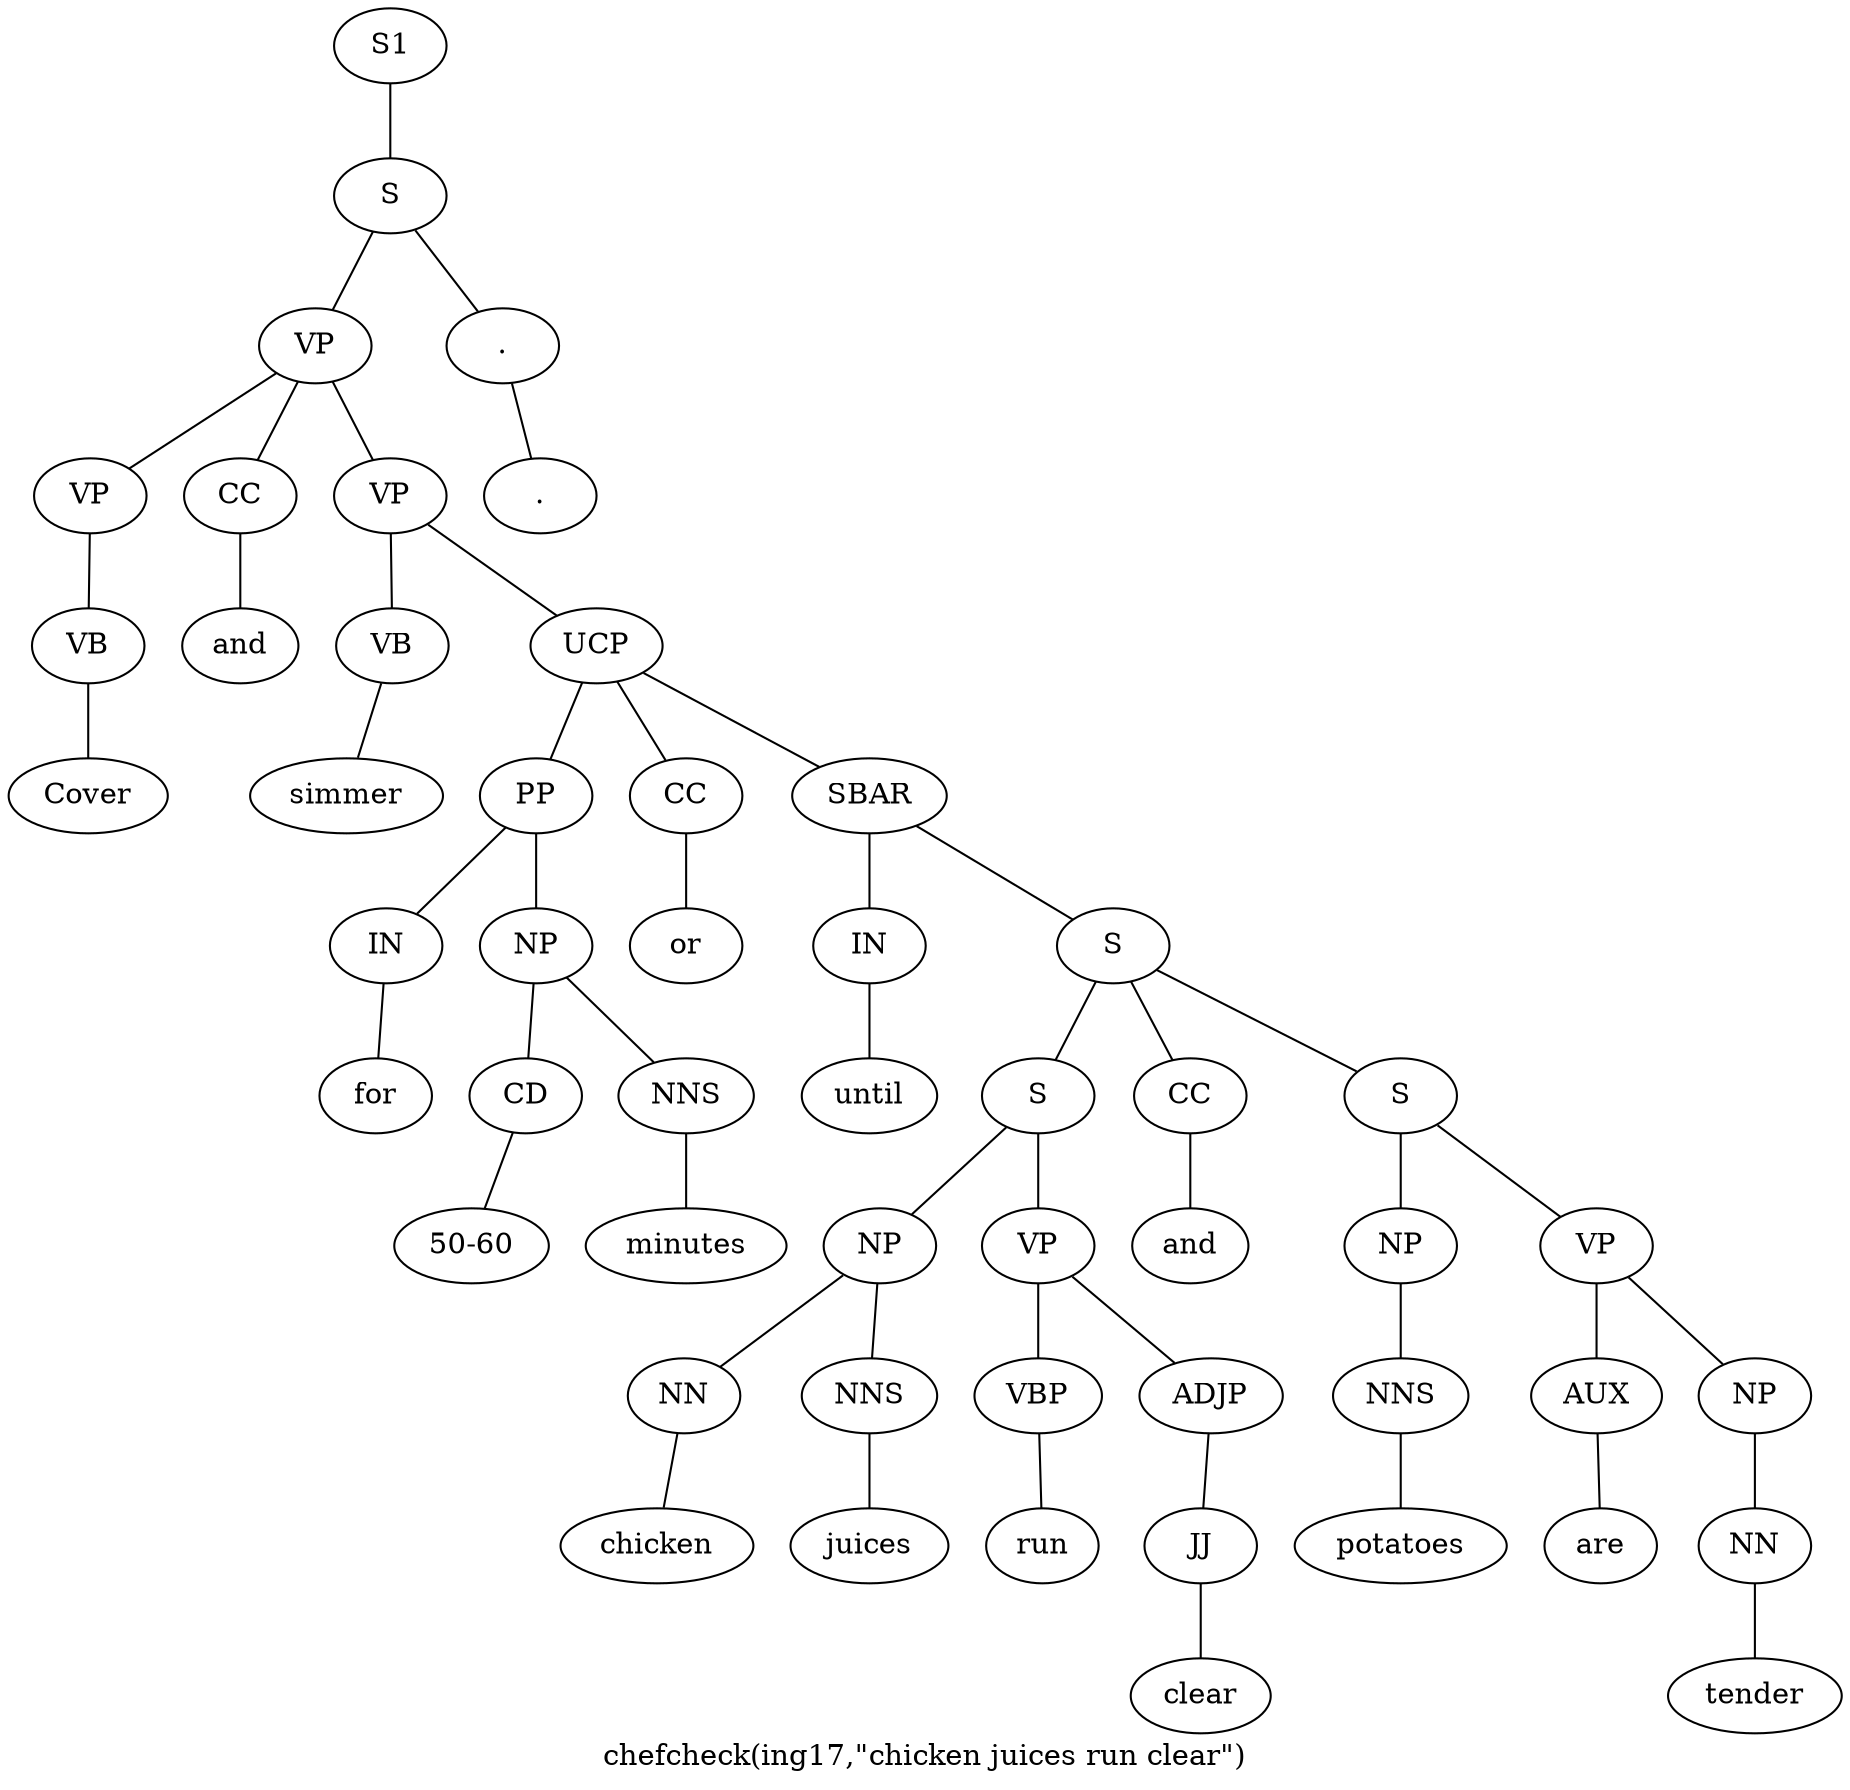 graph SyntaxGraph {
	label = "chefcheck(ing17,\"chicken juices run clear\")";
	Node0 [label="S1"];
	Node1 [label="S"];
	Node2 [label="VP"];
	Node3 [label="VP"];
	Node4 [label="VB"];
	Node5 [label="Cover"];
	Node6 [label="CC"];
	Node7 [label="and"];
	Node8 [label="VP"];
	Node9 [label="VB"];
	Node10 [label="simmer"];
	Node11 [label="UCP"];
	Node12 [label="PP"];
	Node13 [label="IN"];
	Node14 [label="for"];
	Node15 [label="NP"];
	Node16 [label="CD"];
	Node17 [label="50-60"];
	Node18 [label="NNS"];
	Node19 [label="minutes"];
	Node20 [label="CC"];
	Node21 [label="or"];
	Node22 [label="SBAR"];
	Node23 [label="IN"];
	Node24 [label="until"];
	Node25 [label="S"];
	Node26 [label="S"];
	Node27 [label="NP"];
	Node28 [label="NN"];
	Node29 [label="chicken"];
	Node30 [label="NNS"];
	Node31 [label="juices"];
	Node32 [label="VP"];
	Node33 [label="VBP"];
	Node34 [label="run"];
	Node35 [label="ADJP"];
	Node36 [label="JJ"];
	Node37 [label="clear"];
	Node38 [label="CC"];
	Node39 [label="and"];
	Node40 [label="S"];
	Node41 [label="NP"];
	Node42 [label="NNS"];
	Node43 [label="potatoes"];
	Node44 [label="VP"];
	Node45 [label="AUX"];
	Node46 [label="are"];
	Node47 [label="NP"];
	Node48 [label="NN"];
	Node49 [label="tender"];
	Node50 [label="."];
	Node51 [label="."];

	Node0 -- Node1;
	Node1 -- Node2;
	Node1 -- Node50;
	Node2 -- Node3;
	Node2 -- Node6;
	Node2 -- Node8;
	Node3 -- Node4;
	Node4 -- Node5;
	Node6 -- Node7;
	Node8 -- Node9;
	Node8 -- Node11;
	Node9 -- Node10;
	Node11 -- Node12;
	Node11 -- Node20;
	Node11 -- Node22;
	Node12 -- Node13;
	Node12 -- Node15;
	Node13 -- Node14;
	Node15 -- Node16;
	Node15 -- Node18;
	Node16 -- Node17;
	Node18 -- Node19;
	Node20 -- Node21;
	Node22 -- Node23;
	Node22 -- Node25;
	Node23 -- Node24;
	Node25 -- Node26;
	Node25 -- Node38;
	Node25 -- Node40;
	Node26 -- Node27;
	Node26 -- Node32;
	Node27 -- Node28;
	Node27 -- Node30;
	Node28 -- Node29;
	Node30 -- Node31;
	Node32 -- Node33;
	Node32 -- Node35;
	Node33 -- Node34;
	Node35 -- Node36;
	Node36 -- Node37;
	Node38 -- Node39;
	Node40 -- Node41;
	Node40 -- Node44;
	Node41 -- Node42;
	Node42 -- Node43;
	Node44 -- Node45;
	Node44 -- Node47;
	Node45 -- Node46;
	Node47 -- Node48;
	Node48 -- Node49;
	Node50 -- Node51;
}